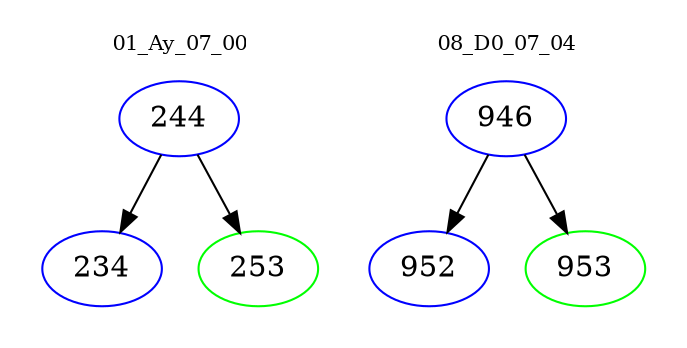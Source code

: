 digraph{
subgraph cluster_0 {
color = white
label = "01_Ay_07_00";
fontsize=10;
T0_244 [label="244", color="blue"]
T0_244 -> T0_234 [color="black"]
T0_234 [label="234", color="blue"]
T0_244 -> T0_253 [color="black"]
T0_253 [label="253", color="green"]
}
subgraph cluster_1 {
color = white
label = "08_D0_07_04";
fontsize=10;
T1_946 [label="946", color="blue"]
T1_946 -> T1_952 [color="black"]
T1_952 [label="952", color="blue"]
T1_946 -> T1_953 [color="black"]
T1_953 [label="953", color="green"]
}
}
